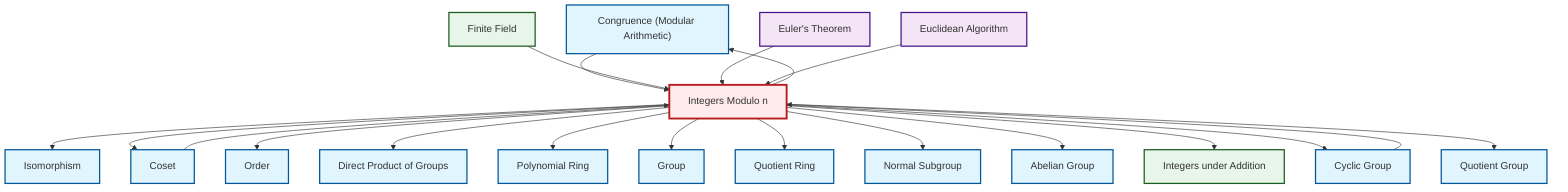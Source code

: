 graph TD
    classDef definition fill:#e1f5fe,stroke:#01579b,stroke-width:2px
    classDef theorem fill:#f3e5f5,stroke:#4a148c,stroke-width:2px
    classDef axiom fill:#fff3e0,stroke:#e65100,stroke-width:2px
    classDef example fill:#e8f5e9,stroke:#1b5e20,stroke-width:2px
    classDef current fill:#ffebee,stroke:#b71c1c,stroke-width:3px
    def-abelian-group["Abelian Group"]:::definition
    def-congruence["Congruence (Modular Arithmetic)"]:::definition
    def-order["Order"]:::definition
    def-cyclic-group["Cyclic Group"]:::definition
    def-direct-product["Direct Product of Groups"]:::definition
    ex-finite-field["Finite Field"]:::example
    thm-euler["Euler's Theorem"]:::theorem
    def-group["Group"]:::definition
    def-isomorphism["Isomorphism"]:::definition
    def-normal-subgroup["Normal Subgroup"]:::definition
    ex-quotient-integers-mod-n["Integers Modulo n"]:::example
    ex-integers-addition["Integers under Addition"]:::example
    thm-euclidean-algorithm["Euclidean Algorithm"]:::theorem
    def-quotient-ring["Quotient Ring"]:::definition
    def-coset["Coset"]:::definition
    def-polynomial-ring["Polynomial Ring"]:::definition
    def-quotient-group["Quotient Group"]:::definition
    ex-quotient-integers-mod-n --> def-isomorphism
    ex-quotient-integers-mod-n --> def-coset
    ex-quotient-integers-mod-n --> def-order
    def-congruence --> ex-quotient-integers-mod-n
    ex-finite-field --> ex-quotient-integers-mod-n
    ex-quotient-integers-mod-n --> def-direct-product
    ex-quotient-integers-mod-n --> def-polynomial-ring
    ex-quotient-integers-mod-n --> def-group
    ex-quotient-integers-mod-n --> def-quotient-ring
    ex-quotient-integers-mod-n --> def-congruence
    thm-euler --> ex-quotient-integers-mod-n
    thm-euclidean-algorithm --> ex-quotient-integers-mod-n
    ex-quotient-integers-mod-n --> def-normal-subgroup
    ex-quotient-integers-mod-n --> def-abelian-group
    def-coset --> ex-quotient-integers-mod-n
    ex-quotient-integers-mod-n --> ex-integers-addition
    ex-quotient-integers-mod-n --> def-cyclic-group
    ex-quotient-integers-mod-n --> def-quotient-group
    def-cyclic-group --> ex-quotient-integers-mod-n
    class ex-quotient-integers-mod-n current